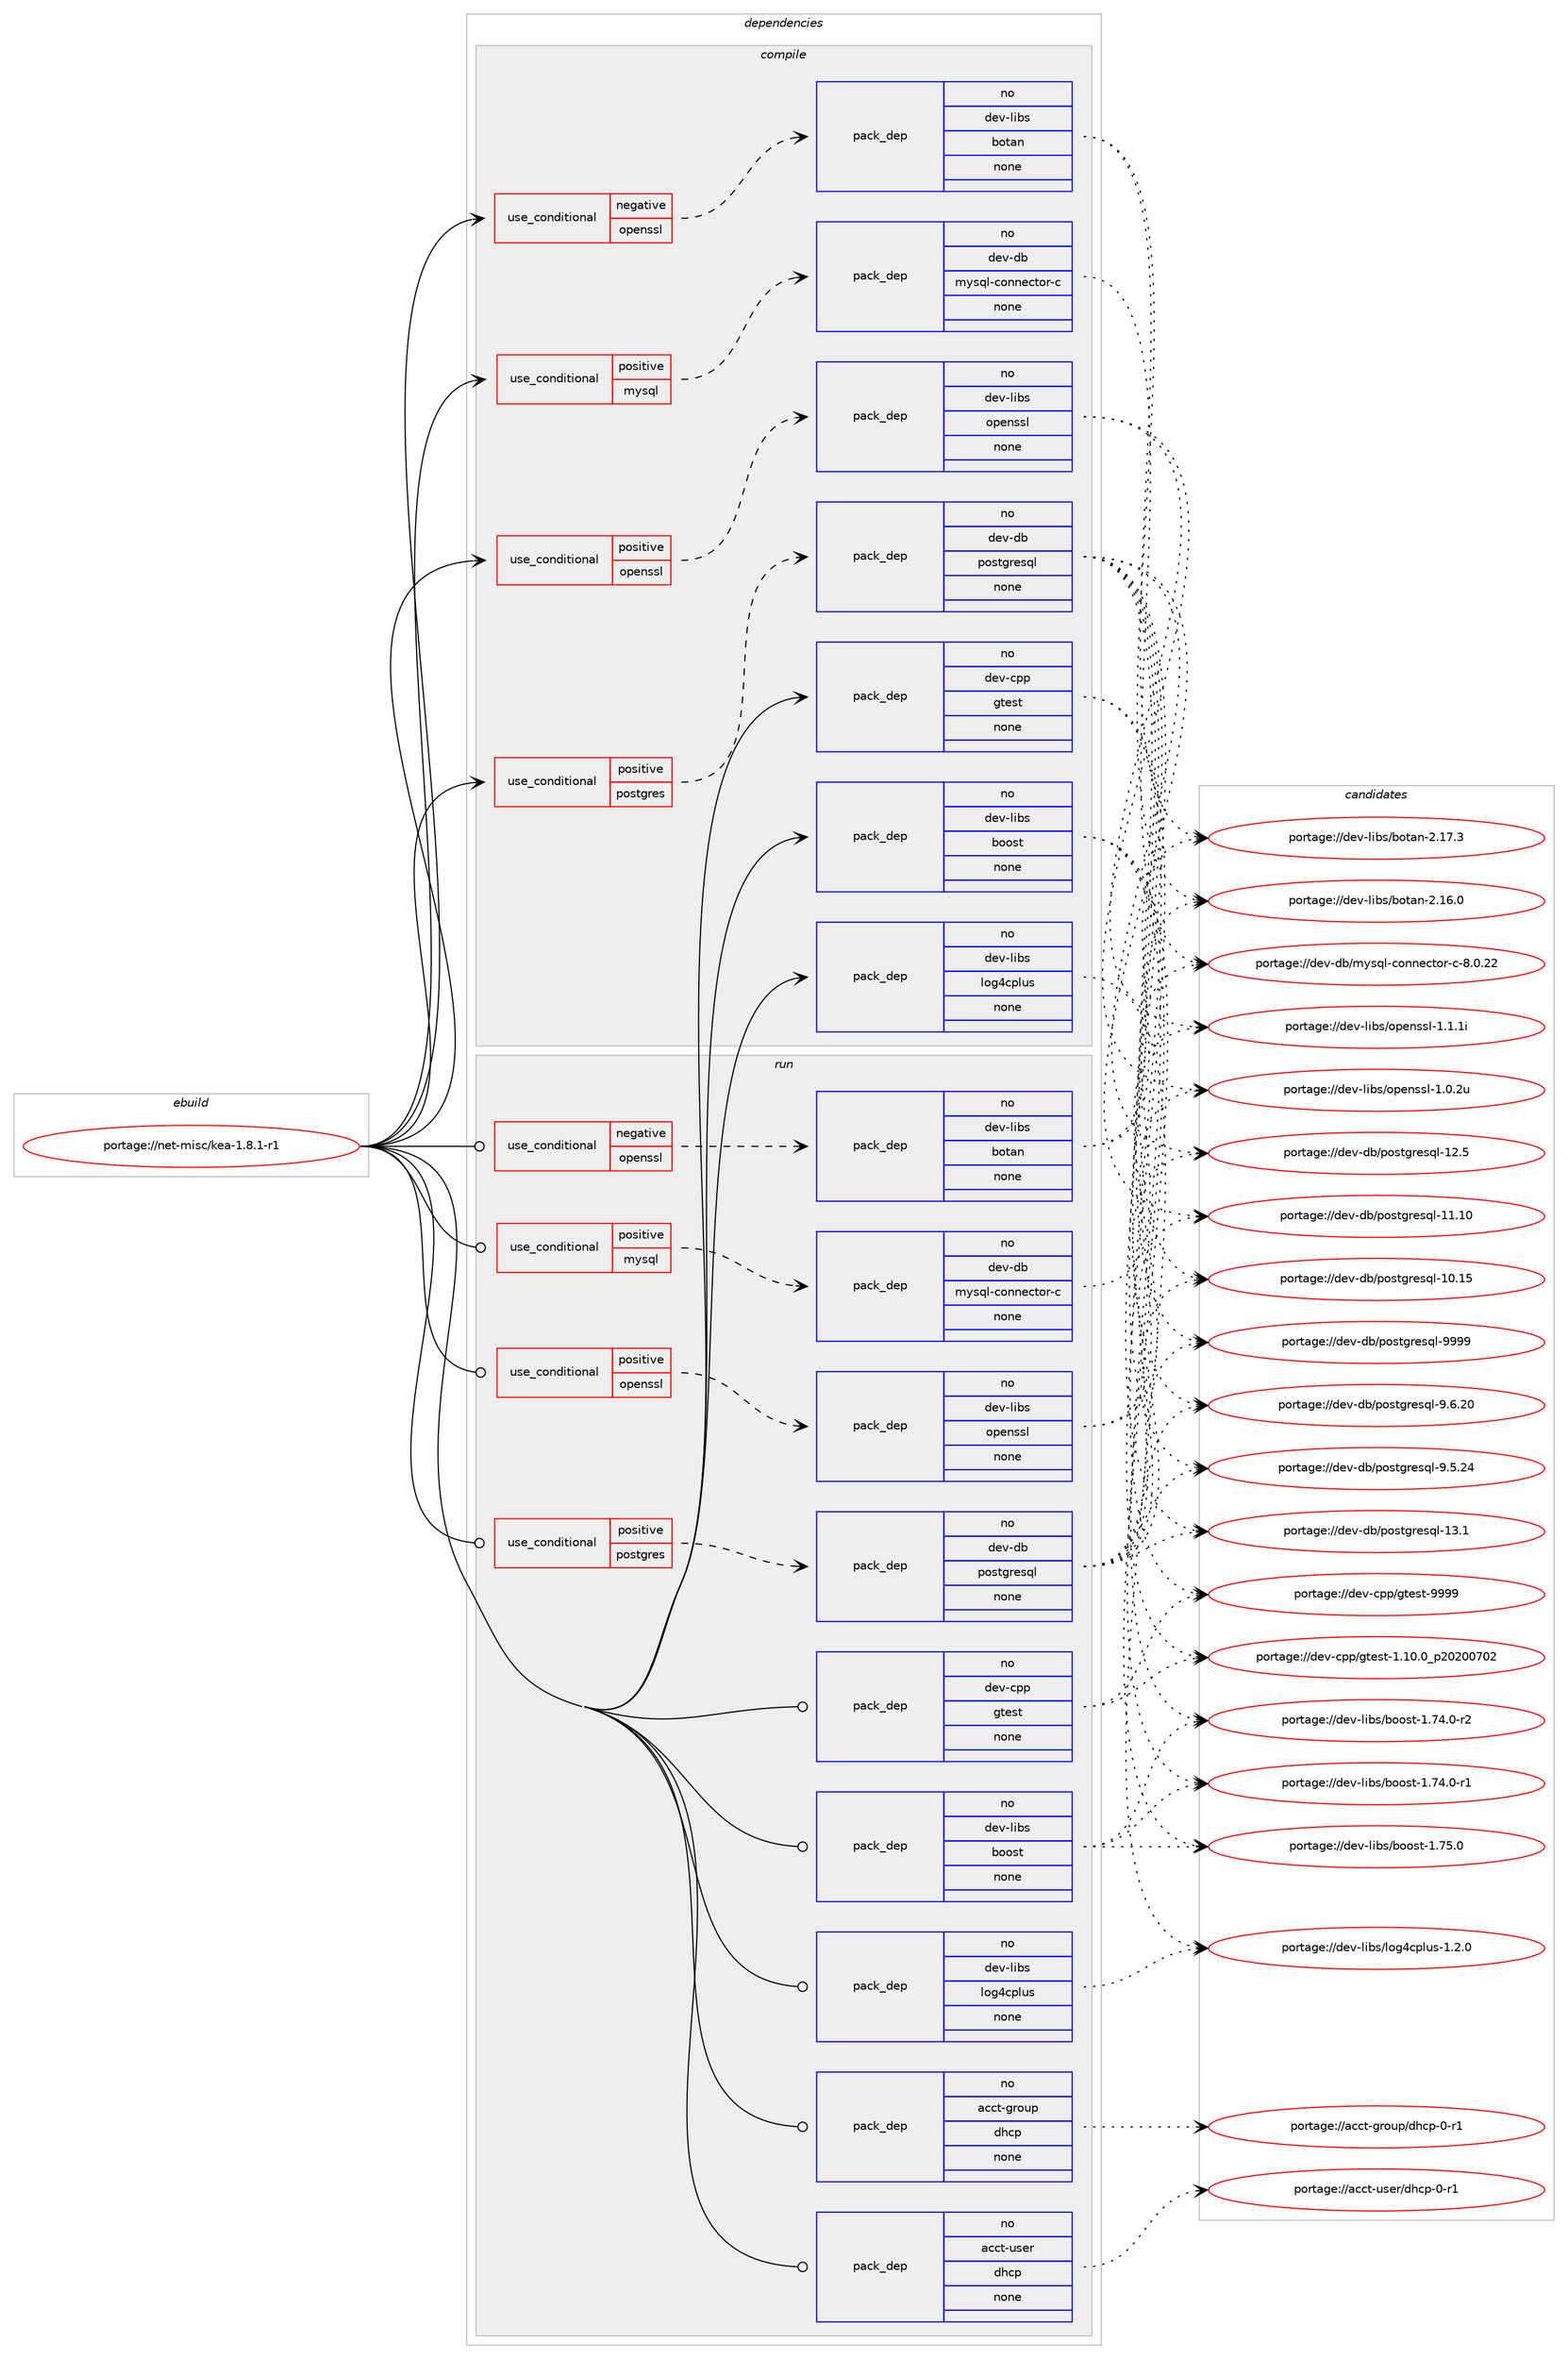 digraph prolog {

# *************
# Graph options
# *************

newrank=true;
concentrate=true;
compound=true;
graph [rankdir=LR,fontname=Helvetica,fontsize=10,ranksep=1.5];#, ranksep=2.5, nodesep=0.2];
edge  [arrowhead=vee];
node  [fontname=Helvetica,fontsize=10];

# **********
# The ebuild
# **********

subgraph cluster_leftcol {
color=gray;
rank=same;
label=<<i>ebuild</i>>;
id [label="portage://net-misc/kea-1.8.1-r1", color=red, width=4, href="../net-misc/kea-1.8.1-r1.svg"];
}

# ****************
# The dependencies
# ****************

subgraph cluster_midcol {
color=gray;
label=<<i>dependencies</i>>;
subgraph cluster_compile {
fillcolor="#eeeeee";
style=filled;
label=<<i>compile</i>>;
subgraph cond305 {
dependency3185 [label=<<TABLE BORDER="0" CELLBORDER="1" CELLSPACING="0" CELLPADDING="4"><TR><TD ROWSPAN="3" CELLPADDING="10">use_conditional</TD></TR><TR><TD>negative</TD></TR><TR><TD>openssl</TD></TR></TABLE>>, shape=none, color=red];
subgraph pack2727 {
dependency3186 [label=<<TABLE BORDER="0" CELLBORDER="1" CELLSPACING="0" CELLPADDING="4" WIDTH="220"><TR><TD ROWSPAN="6" CELLPADDING="30">pack_dep</TD></TR><TR><TD WIDTH="110">no</TD></TR><TR><TD>dev-libs</TD></TR><TR><TD>botan</TD></TR><TR><TD>none</TD></TR><TR><TD></TD></TR></TABLE>>, shape=none, color=blue];
}
dependency3185:e -> dependency3186:w [weight=20,style="dashed",arrowhead="vee"];
}
id:e -> dependency3185:w [weight=20,style="solid",arrowhead="vee"];
subgraph cond306 {
dependency3187 [label=<<TABLE BORDER="0" CELLBORDER="1" CELLSPACING="0" CELLPADDING="4"><TR><TD ROWSPAN="3" CELLPADDING="10">use_conditional</TD></TR><TR><TD>positive</TD></TR><TR><TD>mysql</TD></TR></TABLE>>, shape=none, color=red];
subgraph pack2728 {
dependency3188 [label=<<TABLE BORDER="0" CELLBORDER="1" CELLSPACING="0" CELLPADDING="4" WIDTH="220"><TR><TD ROWSPAN="6" CELLPADDING="30">pack_dep</TD></TR><TR><TD WIDTH="110">no</TD></TR><TR><TD>dev-db</TD></TR><TR><TD>mysql-connector-c</TD></TR><TR><TD>none</TD></TR><TR><TD></TD></TR></TABLE>>, shape=none, color=blue];
}
dependency3187:e -> dependency3188:w [weight=20,style="dashed",arrowhead="vee"];
}
id:e -> dependency3187:w [weight=20,style="solid",arrowhead="vee"];
subgraph cond307 {
dependency3189 [label=<<TABLE BORDER="0" CELLBORDER="1" CELLSPACING="0" CELLPADDING="4"><TR><TD ROWSPAN="3" CELLPADDING="10">use_conditional</TD></TR><TR><TD>positive</TD></TR><TR><TD>openssl</TD></TR></TABLE>>, shape=none, color=red];
subgraph pack2729 {
dependency3190 [label=<<TABLE BORDER="0" CELLBORDER="1" CELLSPACING="0" CELLPADDING="4" WIDTH="220"><TR><TD ROWSPAN="6" CELLPADDING="30">pack_dep</TD></TR><TR><TD WIDTH="110">no</TD></TR><TR><TD>dev-libs</TD></TR><TR><TD>openssl</TD></TR><TR><TD>none</TD></TR><TR><TD></TD></TR></TABLE>>, shape=none, color=blue];
}
dependency3189:e -> dependency3190:w [weight=20,style="dashed",arrowhead="vee"];
}
id:e -> dependency3189:w [weight=20,style="solid",arrowhead="vee"];
subgraph cond308 {
dependency3191 [label=<<TABLE BORDER="0" CELLBORDER="1" CELLSPACING="0" CELLPADDING="4"><TR><TD ROWSPAN="3" CELLPADDING="10">use_conditional</TD></TR><TR><TD>positive</TD></TR><TR><TD>postgres</TD></TR></TABLE>>, shape=none, color=red];
subgraph pack2730 {
dependency3192 [label=<<TABLE BORDER="0" CELLBORDER="1" CELLSPACING="0" CELLPADDING="4" WIDTH="220"><TR><TD ROWSPAN="6" CELLPADDING="30">pack_dep</TD></TR><TR><TD WIDTH="110">no</TD></TR><TR><TD>dev-db</TD></TR><TR><TD>postgresql</TD></TR><TR><TD>none</TD></TR><TR><TD></TD></TR></TABLE>>, shape=none, color=blue];
}
dependency3191:e -> dependency3192:w [weight=20,style="dashed",arrowhead="vee"];
}
id:e -> dependency3191:w [weight=20,style="solid",arrowhead="vee"];
subgraph pack2731 {
dependency3193 [label=<<TABLE BORDER="0" CELLBORDER="1" CELLSPACING="0" CELLPADDING="4" WIDTH="220"><TR><TD ROWSPAN="6" CELLPADDING="30">pack_dep</TD></TR><TR><TD WIDTH="110">no</TD></TR><TR><TD>dev-cpp</TD></TR><TR><TD>gtest</TD></TR><TR><TD>none</TD></TR><TR><TD></TD></TR></TABLE>>, shape=none, color=blue];
}
id:e -> dependency3193:w [weight=20,style="solid",arrowhead="vee"];
subgraph pack2732 {
dependency3194 [label=<<TABLE BORDER="0" CELLBORDER="1" CELLSPACING="0" CELLPADDING="4" WIDTH="220"><TR><TD ROWSPAN="6" CELLPADDING="30">pack_dep</TD></TR><TR><TD WIDTH="110">no</TD></TR><TR><TD>dev-libs</TD></TR><TR><TD>boost</TD></TR><TR><TD>none</TD></TR><TR><TD></TD></TR></TABLE>>, shape=none, color=blue];
}
id:e -> dependency3194:w [weight=20,style="solid",arrowhead="vee"];
subgraph pack2733 {
dependency3195 [label=<<TABLE BORDER="0" CELLBORDER="1" CELLSPACING="0" CELLPADDING="4" WIDTH="220"><TR><TD ROWSPAN="6" CELLPADDING="30">pack_dep</TD></TR><TR><TD WIDTH="110">no</TD></TR><TR><TD>dev-libs</TD></TR><TR><TD>log4cplus</TD></TR><TR><TD>none</TD></TR><TR><TD></TD></TR></TABLE>>, shape=none, color=blue];
}
id:e -> dependency3195:w [weight=20,style="solid",arrowhead="vee"];
}
subgraph cluster_compileandrun {
fillcolor="#eeeeee";
style=filled;
label=<<i>compile and run</i>>;
}
subgraph cluster_run {
fillcolor="#eeeeee";
style=filled;
label=<<i>run</i>>;
subgraph cond309 {
dependency3196 [label=<<TABLE BORDER="0" CELLBORDER="1" CELLSPACING="0" CELLPADDING="4"><TR><TD ROWSPAN="3" CELLPADDING="10">use_conditional</TD></TR><TR><TD>negative</TD></TR><TR><TD>openssl</TD></TR></TABLE>>, shape=none, color=red];
subgraph pack2734 {
dependency3197 [label=<<TABLE BORDER="0" CELLBORDER="1" CELLSPACING="0" CELLPADDING="4" WIDTH="220"><TR><TD ROWSPAN="6" CELLPADDING="30">pack_dep</TD></TR><TR><TD WIDTH="110">no</TD></TR><TR><TD>dev-libs</TD></TR><TR><TD>botan</TD></TR><TR><TD>none</TD></TR><TR><TD></TD></TR></TABLE>>, shape=none, color=blue];
}
dependency3196:e -> dependency3197:w [weight=20,style="dashed",arrowhead="vee"];
}
id:e -> dependency3196:w [weight=20,style="solid",arrowhead="odot"];
subgraph cond310 {
dependency3198 [label=<<TABLE BORDER="0" CELLBORDER="1" CELLSPACING="0" CELLPADDING="4"><TR><TD ROWSPAN="3" CELLPADDING="10">use_conditional</TD></TR><TR><TD>positive</TD></TR><TR><TD>mysql</TD></TR></TABLE>>, shape=none, color=red];
subgraph pack2735 {
dependency3199 [label=<<TABLE BORDER="0" CELLBORDER="1" CELLSPACING="0" CELLPADDING="4" WIDTH="220"><TR><TD ROWSPAN="6" CELLPADDING="30">pack_dep</TD></TR><TR><TD WIDTH="110">no</TD></TR><TR><TD>dev-db</TD></TR><TR><TD>mysql-connector-c</TD></TR><TR><TD>none</TD></TR><TR><TD></TD></TR></TABLE>>, shape=none, color=blue];
}
dependency3198:e -> dependency3199:w [weight=20,style="dashed",arrowhead="vee"];
}
id:e -> dependency3198:w [weight=20,style="solid",arrowhead="odot"];
subgraph cond311 {
dependency3200 [label=<<TABLE BORDER="0" CELLBORDER="1" CELLSPACING="0" CELLPADDING="4"><TR><TD ROWSPAN="3" CELLPADDING="10">use_conditional</TD></TR><TR><TD>positive</TD></TR><TR><TD>openssl</TD></TR></TABLE>>, shape=none, color=red];
subgraph pack2736 {
dependency3201 [label=<<TABLE BORDER="0" CELLBORDER="1" CELLSPACING="0" CELLPADDING="4" WIDTH="220"><TR><TD ROWSPAN="6" CELLPADDING="30">pack_dep</TD></TR><TR><TD WIDTH="110">no</TD></TR><TR><TD>dev-libs</TD></TR><TR><TD>openssl</TD></TR><TR><TD>none</TD></TR><TR><TD></TD></TR></TABLE>>, shape=none, color=blue];
}
dependency3200:e -> dependency3201:w [weight=20,style="dashed",arrowhead="vee"];
}
id:e -> dependency3200:w [weight=20,style="solid",arrowhead="odot"];
subgraph cond312 {
dependency3202 [label=<<TABLE BORDER="0" CELLBORDER="1" CELLSPACING="0" CELLPADDING="4"><TR><TD ROWSPAN="3" CELLPADDING="10">use_conditional</TD></TR><TR><TD>positive</TD></TR><TR><TD>postgres</TD></TR></TABLE>>, shape=none, color=red];
subgraph pack2737 {
dependency3203 [label=<<TABLE BORDER="0" CELLBORDER="1" CELLSPACING="0" CELLPADDING="4" WIDTH="220"><TR><TD ROWSPAN="6" CELLPADDING="30">pack_dep</TD></TR><TR><TD WIDTH="110">no</TD></TR><TR><TD>dev-db</TD></TR><TR><TD>postgresql</TD></TR><TR><TD>none</TD></TR><TR><TD></TD></TR></TABLE>>, shape=none, color=blue];
}
dependency3202:e -> dependency3203:w [weight=20,style="dashed",arrowhead="vee"];
}
id:e -> dependency3202:w [weight=20,style="solid",arrowhead="odot"];
subgraph pack2738 {
dependency3204 [label=<<TABLE BORDER="0" CELLBORDER="1" CELLSPACING="0" CELLPADDING="4" WIDTH="220"><TR><TD ROWSPAN="6" CELLPADDING="30">pack_dep</TD></TR><TR><TD WIDTH="110">no</TD></TR><TR><TD>acct-group</TD></TR><TR><TD>dhcp</TD></TR><TR><TD>none</TD></TR><TR><TD></TD></TR></TABLE>>, shape=none, color=blue];
}
id:e -> dependency3204:w [weight=20,style="solid",arrowhead="odot"];
subgraph pack2739 {
dependency3205 [label=<<TABLE BORDER="0" CELLBORDER="1" CELLSPACING="0" CELLPADDING="4" WIDTH="220"><TR><TD ROWSPAN="6" CELLPADDING="30">pack_dep</TD></TR><TR><TD WIDTH="110">no</TD></TR><TR><TD>acct-user</TD></TR><TR><TD>dhcp</TD></TR><TR><TD>none</TD></TR><TR><TD></TD></TR></TABLE>>, shape=none, color=blue];
}
id:e -> dependency3205:w [weight=20,style="solid",arrowhead="odot"];
subgraph pack2740 {
dependency3206 [label=<<TABLE BORDER="0" CELLBORDER="1" CELLSPACING="0" CELLPADDING="4" WIDTH="220"><TR><TD ROWSPAN="6" CELLPADDING="30">pack_dep</TD></TR><TR><TD WIDTH="110">no</TD></TR><TR><TD>dev-cpp</TD></TR><TR><TD>gtest</TD></TR><TR><TD>none</TD></TR><TR><TD></TD></TR></TABLE>>, shape=none, color=blue];
}
id:e -> dependency3206:w [weight=20,style="solid",arrowhead="odot"];
subgraph pack2741 {
dependency3207 [label=<<TABLE BORDER="0" CELLBORDER="1" CELLSPACING="0" CELLPADDING="4" WIDTH="220"><TR><TD ROWSPAN="6" CELLPADDING="30">pack_dep</TD></TR><TR><TD WIDTH="110">no</TD></TR><TR><TD>dev-libs</TD></TR><TR><TD>boost</TD></TR><TR><TD>none</TD></TR><TR><TD></TD></TR></TABLE>>, shape=none, color=blue];
}
id:e -> dependency3207:w [weight=20,style="solid",arrowhead="odot"];
subgraph pack2742 {
dependency3208 [label=<<TABLE BORDER="0" CELLBORDER="1" CELLSPACING="0" CELLPADDING="4" WIDTH="220"><TR><TD ROWSPAN="6" CELLPADDING="30">pack_dep</TD></TR><TR><TD WIDTH="110">no</TD></TR><TR><TD>dev-libs</TD></TR><TR><TD>log4cplus</TD></TR><TR><TD>none</TD></TR><TR><TD></TD></TR></TABLE>>, shape=none, color=blue];
}
id:e -> dependency3208:w [weight=20,style="solid",arrowhead="odot"];
}
}

# **************
# The candidates
# **************

subgraph cluster_choices {
rank=same;
color=gray;
label=<<i>candidates</i>>;

subgraph choice2727 {
color=black;
nodesep=1;
choice100101118451081059811547981111169711045504649554651 [label="portage://dev-libs/botan-2.17.3", color=red, width=4,href="../dev-libs/botan-2.17.3.svg"];
choice100101118451081059811547981111169711045504649544648 [label="portage://dev-libs/botan-2.16.0", color=red, width=4,href="../dev-libs/botan-2.16.0.svg"];
dependency3186:e -> choice100101118451081059811547981111169711045504649554651:w [style=dotted,weight="100"];
dependency3186:e -> choice100101118451081059811547981111169711045504649544648:w [style=dotted,weight="100"];
}
subgraph choice2728 {
color=black;
nodesep=1;
choice100101118451009847109121115113108459911111011010199116111114459945564648465050 [label="portage://dev-db/mysql-connector-c-8.0.22", color=red, width=4,href="../dev-db/mysql-connector-c-8.0.22.svg"];
dependency3188:e -> choice100101118451009847109121115113108459911111011010199116111114459945564648465050:w [style=dotted,weight="100"];
}
subgraph choice2729 {
color=black;
nodesep=1;
choice100101118451081059811547111112101110115115108454946494649105 [label="portage://dev-libs/openssl-1.1.1i", color=red, width=4,href="../dev-libs/openssl-1.1.1i.svg"];
choice100101118451081059811547111112101110115115108454946484650117 [label="portage://dev-libs/openssl-1.0.2u", color=red, width=4,href="../dev-libs/openssl-1.0.2u.svg"];
dependency3190:e -> choice100101118451081059811547111112101110115115108454946494649105:w [style=dotted,weight="100"];
dependency3190:e -> choice100101118451081059811547111112101110115115108454946484650117:w [style=dotted,weight="100"];
}
subgraph choice2730 {
color=black;
nodesep=1;
choice1001011184510098471121111151161031141011151131084557575757 [label="portage://dev-db/postgresql-9999", color=red, width=4,href="../dev-db/postgresql-9999.svg"];
choice10010111845100984711211111511610311410111511310845574654465048 [label="portage://dev-db/postgresql-9.6.20", color=red, width=4,href="../dev-db/postgresql-9.6.20.svg"];
choice10010111845100984711211111511610311410111511310845574653465052 [label="portage://dev-db/postgresql-9.5.24", color=red, width=4,href="../dev-db/postgresql-9.5.24.svg"];
choice1001011184510098471121111151161031141011151131084549514649 [label="portage://dev-db/postgresql-13.1", color=red, width=4,href="../dev-db/postgresql-13.1.svg"];
choice1001011184510098471121111151161031141011151131084549504653 [label="portage://dev-db/postgresql-12.5", color=red, width=4,href="../dev-db/postgresql-12.5.svg"];
choice100101118451009847112111115116103114101115113108454949464948 [label="portage://dev-db/postgresql-11.10", color=red, width=4,href="../dev-db/postgresql-11.10.svg"];
choice100101118451009847112111115116103114101115113108454948464953 [label="portage://dev-db/postgresql-10.15", color=red, width=4,href="../dev-db/postgresql-10.15.svg"];
dependency3192:e -> choice1001011184510098471121111151161031141011151131084557575757:w [style=dotted,weight="100"];
dependency3192:e -> choice10010111845100984711211111511610311410111511310845574654465048:w [style=dotted,weight="100"];
dependency3192:e -> choice10010111845100984711211111511610311410111511310845574653465052:w [style=dotted,weight="100"];
dependency3192:e -> choice1001011184510098471121111151161031141011151131084549514649:w [style=dotted,weight="100"];
dependency3192:e -> choice1001011184510098471121111151161031141011151131084549504653:w [style=dotted,weight="100"];
dependency3192:e -> choice100101118451009847112111115116103114101115113108454949464948:w [style=dotted,weight="100"];
dependency3192:e -> choice100101118451009847112111115116103114101115113108454948464953:w [style=dotted,weight="100"];
}
subgraph choice2731 {
color=black;
nodesep=1;
choice1001011184599112112471031161011151164557575757 [label="portage://dev-cpp/gtest-9999", color=red, width=4,href="../dev-cpp/gtest-9999.svg"];
choice10010111845991121124710311610111511645494649484648951125048504848554850 [label="portage://dev-cpp/gtest-1.10.0_p20200702", color=red, width=4,href="../dev-cpp/gtest-1.10.0_p20200702.svg"];
dependency3193:e -> choice1001011184599112112471031161011151164557575757:w [style=dotted,weight="100"];
dependency3193:e -> choice10010111845991121124710311610111511645494649484648951125048504848554850:w [style=dotted,weight="100"];
}
subgraph choice2732 {
color=black;
nodesep=1;
choice1001011184510810598115479811111111511645494655534648 [label="portage://dev-libs/boost-1.75.0", color=red, width=4,href="../dev-libs/boost-1.75.0.svg"];
choice10010111845108105981154798111111115116454946555246484511450 [label="portage://dev-libs/boost-1.74.0-r2", color=red, width=4,href="../dev-libs/boost-1.74.0-r2.svg"];
choice10010111845108105981154798111111115116454946555246484511449 [label="portage://dev-libs/boost-1.74.0-r1", color=red, width=4,href="../dev-libs/boost-1.74.0-r1.svg"];
dependency3194:e -> choice1001011184510810598115479811111111511645494655534648:w [style=dotted,weight="100"];
dependency3194:e -> choice10010111845108105981154798111111115116454946555246484511450:w [style=dotted,weight="100"];
dependency3194:e -> choice10010111845108105981154798111111115116454946555246484511449:w [style=dotted,weight="100"];
}
subgraph choice2733 {
color=black;
nodesep=1;
choice1001011184510810598115471081111035299112108117115454946504648 [label="portage://dev-libs/log4cplus-1.2.0", color=red, width=4,href="../dev-libs/log4cplus-1.2.0.svg"];
dependency3195:e -> choice1001011184510810598115471081111035299112108117115454946504648:w [style=dotted,weight="100"];
}
subgraph choice2734 {
color=black;
nodesep=1;
choice100101118451081059811547981111169711045504649554651 [label="portage://dev-libs/botan-2.17.3", color=red, width=4,href="../dev-libs/botan-2.17.3.svg"];
choice100101118451081059811547981111169711045504649544648 [label="portage://dev-libs/botan-2.16.0", color=red, width=4,href="../dev-libs/botan-2.16.0.svg"];
dependency3197:e -> choice100101118451081059811547981111169711045504649554651:w [style=dotted,weight="100"];
dependency3197:e -> choice100101118451081059811547981111169711045504649544648:w [style=dotted,weight="100"];
}
subgraph choice2735 {
color=black;
nodesep=1;
choice100101118451009847109121115113108459911111011010199116111114459945564648465050 [label="portage://dev-db/mysql-connector-c-8.0.22", color=red, width=4,href="../dev-db/mysql-connector-c-8.0.22.svg"];
dependency3199:e -> choice100101118451009847109121115113108459911111011010199116111114459945564648465050:w [style=dotted,weight="100"];
}
subgraph choice2736 {
color=black;
nodesep=1;
choice100101118451081059811547111112101110115115108454946494649105 [label="portage://dev-libs/openssl-1.1.1i", color=red, width=4,href="../dev-libs/openssl-1.1.1i.svg"];
choice100101118451081059811547111112101110115115108454946484650117 [label="portage://dev-libs/openssl-1.0.2u", color=red, width=4,href="../dev-libs/openssl-1.0.2u.svg"];
dependency3201:e -> choice100101118451081059811547111112101110115115108454946494649105:w [style=dotted,weight="100"];
dependency3201:e -> choice100101118451081059811547111112101110115115108454946484650117:w [style=dotted,weight="100"];
}
subgraph choice2737 {
color=black;
nodesep=1;
choice1001011184510098471121111151161031141011151131084557575757 [label="portage://dev-db/postgresql-9999", color=red, width=4,href="../dev-db/postgresql-9999.svg"];
choice10010111845100984711211111511610311410111511310845574654465048 [label="portage://dev-db/postgresql-9.6.20", color=red, width=4,href="../dev-db/postgresql-9.6.20.svg"];
choice10010111845100984711211111511610311410111511310845574653465052 [label="portage://dev-db/postgresql-9.5.24", color=red, width=4,href="../dev-db/postgresql-9.5.24.svg"];
choice1001011184510098471121111151161031141011151131084549514649 [label="portage://dev-db/postgresql-13.1", color=red, width=4,href="../dev-db/postgresql-13.1.svg"];
choice1001011184510098471121111151161031141011151131084549504653 [label="portage://dev-db/postgresql-12.5", color=red, width=4,href="../dev-db/postgresql-12.5.svg"];
choice100101118451009847112111115116103114101115113108454949464948 [label="portage://dev-db/postgresql-11.10", color=red, width=4,href="../dev-db/postgresql-11.10.svg"];
choice100101118451009847112111115116103114101115113108454948464953 [label="portage://dev-db/postgresql-10.15", color=red, width=4,href="../dev-db/postgresql-10.15.svg"];
dependency3203:e -> choice1001011184510098471121111151161031141011151131084557575757:w [style=dotted,weight="100"];
dependency3203:e -> choice10010111845100984711211111511610311410111511310845574654465048:w [style=dotted,weight="100"];
dependency3203:e -> choice10010111845100984711211111511610311410111511310845574653465052:w [style=dotted,weight="100"];
dependency3203:e -> choice1001011184510098471121111151161031141011151131084549514649:w [style=dotted,weight="100"];
dependency3203:e -> choice1001011184510098471121111151161031141011151131084549504653:w [style=dotted,weight="100"];
dependency3203:e -> choice100101118451009847112111115116103114101115113108454949464948:w [style=dotted,weight="100"];
dependency3203:e -> choice100101118451009847112111115116103114101115113108454948464953:w [style=dotted,weight="100"];
}
subgraph choice2738 {
color=black;
nodesep=1;
choice97999911645103114111117112471001049911245484511449 [label="portage://acct-group/dhcp-0-r1", color=red, width=4,href="../acct-group/dhcp-0-r1.svg"];
dependency3204:e -> choice97999911645103114111117112471001049911245484511449:w [style=dotted,weight="100"];
}
subgraph choice2739 {
color=black;
nodesep=1;
choice97999911645117115101114471001049911245484511449 [label="portage://acct-user/dhcp-0-r1", color=red, width=4,href="../acct-user/dhcp-0-r1.svg"];
dependency3205:e -> choice97999911645117115101114471001049911245484511449:w [style=dotted,weight="100"];
}
subgraph choice2740 {
color=black;
nodesep=1;
choice1001011184599112112471031161011151164557575757 [label="portage://dev-cpp/gtest-9999", color=red, width=4,href="../dev-cpp/gtest-9999.svg"];
choice10010111845991121124710311610111511645494649484648951125048504848554850 [label="portage://dev-cpp/gtest-1.10.0_p20200702", color=red, width=4,href="../dev-cpp/gtest-1.10.0_p20200702.svg"];
dependency3206:e -> choice1001011184599112112471031161011151164557575757:w [style=dotted,weight="100"];
dependency3206:e -> choice10010111845991121124710311610111511645494649484648951125048504848554850:w [style=dotted,weight="100"];
}
subgraph choice2741 {
color=black;
nodesep=1;
choice1001011184510810598115479811111111511645494655534648 [label="portage://dev-libs/boost-1.75.0", color=red, width=4,href="../dev-libs/boost-1.75.0.svg"];
choice10010111845108105981154798111111115116454946555246484511450 [label="portage://dev-libs/boost-1.74.0-r2", color=red, width=4,href="../dev-libs/boost-1.74.0-r2.svg"];
choice10010111845108105981154798111111115116454946555246484511449 [label="portage://dev-libs/boost-1.74.0-r1", color=red, width=4,href="../dev-libs/boost-1.74.0-r1.svg"];
dependency3207:e -> choice1001011184510810598115479811111111511645494655534648:w [style=dotted,weight="100"];
dependency3207:e -> choice10010111845108105981154798111111115116454946555246484511450:w [style=dotted,weight="100"];
dependency3207:e -> choice10010111845108105981154798111111115116454946555246484511449:w [style=dotted,weight="100"];
}
subgraph choice2742 {
color=black;
nodesep=1;
choice1001011184510810598115471081111035299112108117115454946504648 [label="portage://dev-libs/log4cplus-1.2.0", color=red, width=4,href="../dev-libs/log4cplus-1.2.0.svg"];
dependency3208:e -> choice1001011184510810598115471081111035299112108117115454946504648:w [style=dotted,weight="100"];
}
}

}

